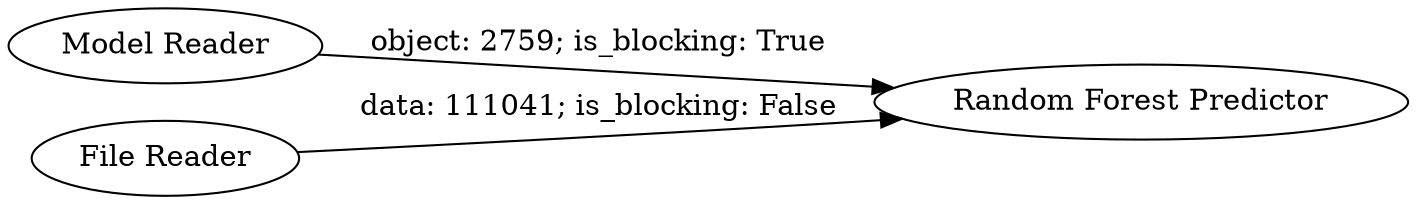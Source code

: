 digraph {
	"7119065991741859225_3" [label="Random Forest Predictor"]
	"7119065991741859225_1" [label="Model Reader"]
	"7119065991741859225_2" [label="File Reader"]
	"7119065991741859225_2" -> "7119065991741859225_3" [label="data: 111041; is_blocking: False"]
	"7119065991741859225_1" -> "7119065991741859225_3" [label="object: 2759; is_blocking: True"]
	rankdir=LR
}
